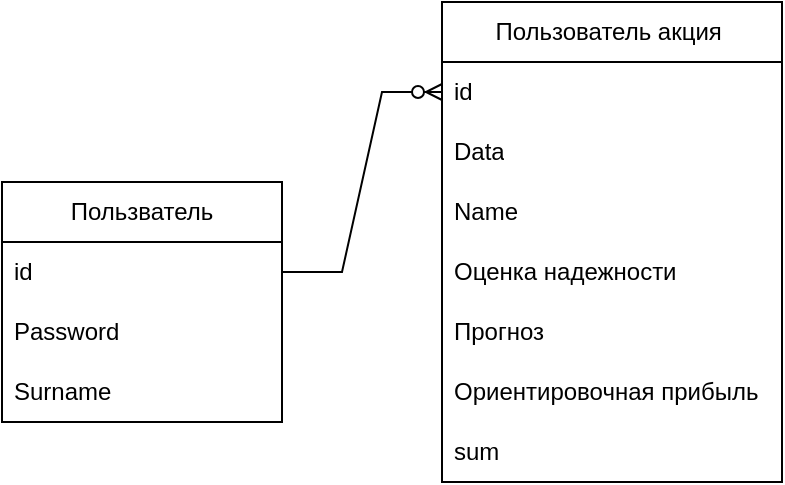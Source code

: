 <mxfile version="21.3.6" type="device">
  <diagram name="Страница 1" id="1eF5eJRRCjp3au3_HRsv">
    <mxGraphModel dx="1050" dy="549" grid="1" gridSize="10" guides="1" tooltips="1" connect="1" arrows="1" fold="1" page="1" pageScale="1" pageWidth="827" pageHeight="1169" math="0" shadow="0">
      <root>
        <mxCell id="0" />
        <mxCell id="1" parent="0" />
        <mxCell id="eBIyk93mkcXNPGrPuxvA-9" value="Пользователь акция&amp;nbsp;" style="swimlane;fontStyle=0;childLayout=stackLayout;horizontal=1;startSize=30;horizontalStack=0;resizeParent=1;resizeParentMax=0;resizeLast=0;collapsible=1;marginBottom=0;whiteSpace=wrap;html=1;" vertex="1" parent="1">
          <mxGeometry x="290" y="30" width="170" height="240" as="geometry" />
        </mxCell>
        <mxCell id="eBIyk93mkcXNPGrPuxvA-10" value="id" style="text;strokeColor=none;fillColor=none;align=left;verticalAlign=middle;spacingLeft=4;spacingRight=4;overflow=hidden;points=[[0,0.5],[1,0.5]];portConstraint=eastwest;rotatable=0;whiteSpace=wrap;html=1;" vertex="1" parent="eBIyk93mkcXNPGrPuxvA-9">
          <mxGeometry y="30" width="170" height="30" as="geometry" />
        </mxCell>
        <mxCell id="eBIyk93mkcXNPGrPuxvA-11" value="Data" style="text;strokeColor=none;fillColor=none;align=left;verticalAlign=middle;spacingLeft=4;spacingRight=4;overflow=hidden;points=[[0,0.5],[1,0.5]];portConstraint=eastwest;rotatable=0;whiteSpace=wrap;html=1;" vertex="1" parent="eBIyk93mkcXNPGrPuxvA-9">
          <mxGeometry y="60" width="170" height="30" as="geometry" />
        </mxCell>
        <mxCell id="eBIyk93mkcXNPGrPuxvA-20" value="Name" style="text;strokeColor=none;fillColor=none;align=left;verticalAlign=middle;spacingLeft=4;spacingRight=4;overflow=hidden;points=[[0,0.5],[1,0.5]];portConstraint=eastwest;rotatable=0;whiteSpace=wrap;html=1;" vertex="1" parent="eBIyk93mkcXNPGrPuxvA-9">
          <mxGeometry y="90" width="170" height="30" as="geometry" />
        </mxCell>
        <mxCell id="eBIyk93mkcXNPGrPuxvA-17" value="Оценка надежности" style="text;strokeColor=none;fillColor=none;align=left;verticalAlign=middle;spacingLeft=4;spacingRight=4;overflow=hidden;points=[[0,0.5],[1,0.5]];portConstraint=eastwest;rotatable=0;whiteSpace=wrap;html=1;" vertex="1" parent="eBIyk93mkcXNPGrPuxvA-9">
          <mxGeometry y="120" width="170" height="30" as="geometry" />
        </mxCell>
        <mxCell id="eBIyk93mkcXNPGrPuxvA-19" value="Прогноз" style="text;strokeColor=none;fillColor=none;align=left;verticalAlign=middle;spacingLeft=4;spacingRight=4;overflow=hidden;points=[[0,0.5],[1,0.5]];portConstraint=eastwest;rotatable=0;whiteSpace=wrap;html=1;" vertex="1" parent="eBIyk93mkcXNPGrPuxvA-9">
          <mxGeometry y="150" width="170" height="30" as="geometry" />
        </mxCell>
        <mxCell id="eBIyk93mkcXNPGrPuxvA-18" value="Ориентировочная прибыль" style="text;strokeColor=none;fillColor=none;align=left;verticalAlign=middle;spacingLeft=4;spacingRight=4;overflow=hidden;points=[[0,0.5],[1,0.5]];portConstraint=eastwest;rotatable=0;whiteSpace=wrap;html=1;" vertex="1" parent="eBIyk93mkcXNPGrPuxvA-9">
          <mxGeometry y="180" width="170" height="30" as="geometry" />
        </mxCell>
        <mxCell id="eBIyk93mkcXNPGrPuxvA-12" value="sum" style="text;strokeColor=none;fillColor=none;align=left;verticalAlign=middle;spacingLeft=4;spacingRight=4;overflow=hidden;points=[[0,0.5],[1,0.5]];portConstraint=eastwest;rotatable=0;whiteSpace=wrap;html=1;" vertex="1" parent="eBIyk93mkcXNPGrPuxvA-9">
          <mxGeometry y="210" width="170" height="30" as="geometry" />
        </mxCell>
        <mxCell id="eBIyk93mkcXNPGrPuxvA-13" value="Пользватель" style="swimlane;fontStyle=0;childLayout=stackLayout;horizontal=1;startSize=30;horizontalStack=0;resizeParent=1;resizeParentMax=0;resizeLast=0;collapsible=1;marginBottom=0;whiteSpace=wrap;html=1;" vertex="1" parent="1">
          <mxGeometry x="70" y="120" width="140" height="120" as="geometry" />
        </mxCell>
        <mxCell id="eBIyk93mkcXNPGrPuxvA-14" value="id" style="text;strokeColor=none;fillColor=none;align=left;verticalAlign=middle;spacingLeft=4;spacingRight=4;overflow=hidden;points=[[0,0.5],[1,0.5]];portConstraint=eastwest;rotatable=0;whiteSpace=wrap;html=1;" vertex="1" parent="eBIyk93mkcXNPGrPuxvA-13">
          <mxGeometry y="30" width="140" height="30" as="geometry" />
        </mxCell>
        <mxCell id="eBIyk93mkcXNPGrPuxvA-21" value="Password" style="text;strokeColor=none;fillColor=none;align=left;verticalAlign=middle;spacingLeft=4;spacingRight=4;overflow=hidden;points=[[0,0.5],[1,0.5]];portConstraint=eastwest;rotatable=0;whiteSpace=wrap;html=1;" vertex="1" parent="eBIyk93mkcXNPGrPuxvA-13">
          <mxGeometry y="60" width="140" height="30" as="geometry" />
        </mxCell>
        <mxCell id="eBIyk93mkcXNPGrPuxvA-15" value="Surname" style="text;strokeColor=none;fillColor=none;align=left;verticalAlign=middle;spacingLeft=4;spacingRight=4;overflow=hidden;points=[[0,0.5],[1,0.5]];portConstraint=eastwest;rotatable=0;whiteSpace=wrap;html=1;" vertex="1" parent="eBIyk93mkcXNPGrPuxvA-13">
          <mxGeometry y="90" width="140" height="30" as="geometry" />
        </mxCell>
        <mxCell id="eBIyk93mkcXNPGrPuxvA-24" value="" style="edgeStyle=entityRelationEdgeStyle;fontSize=12;html=1;endArrow=ERzeroToMany;endFill=1;rounded=0;entryX=0;entryY=0.5;entryDx=0;entryDy=0;exitX=1;exitY=0.5;exitDx=0;exitDy=0;" edge="1" parent="1" source="eBIyk93mkcXNPGrPuxvA-14" target="eBIyk93mkcXNPGrPuxvA-10">
          <mxGeometry width="100" height="100" relative="1" as="geometry">
            <mxPoint x="360" y="340" as="sourcePoint" />
            <mxPoint x="460" y="240" as="targetPoint" />
          </mxGeometry>
        </mxCell>
      </root>
    </mxGraphModel>
  </diagram>
</mxfile>
